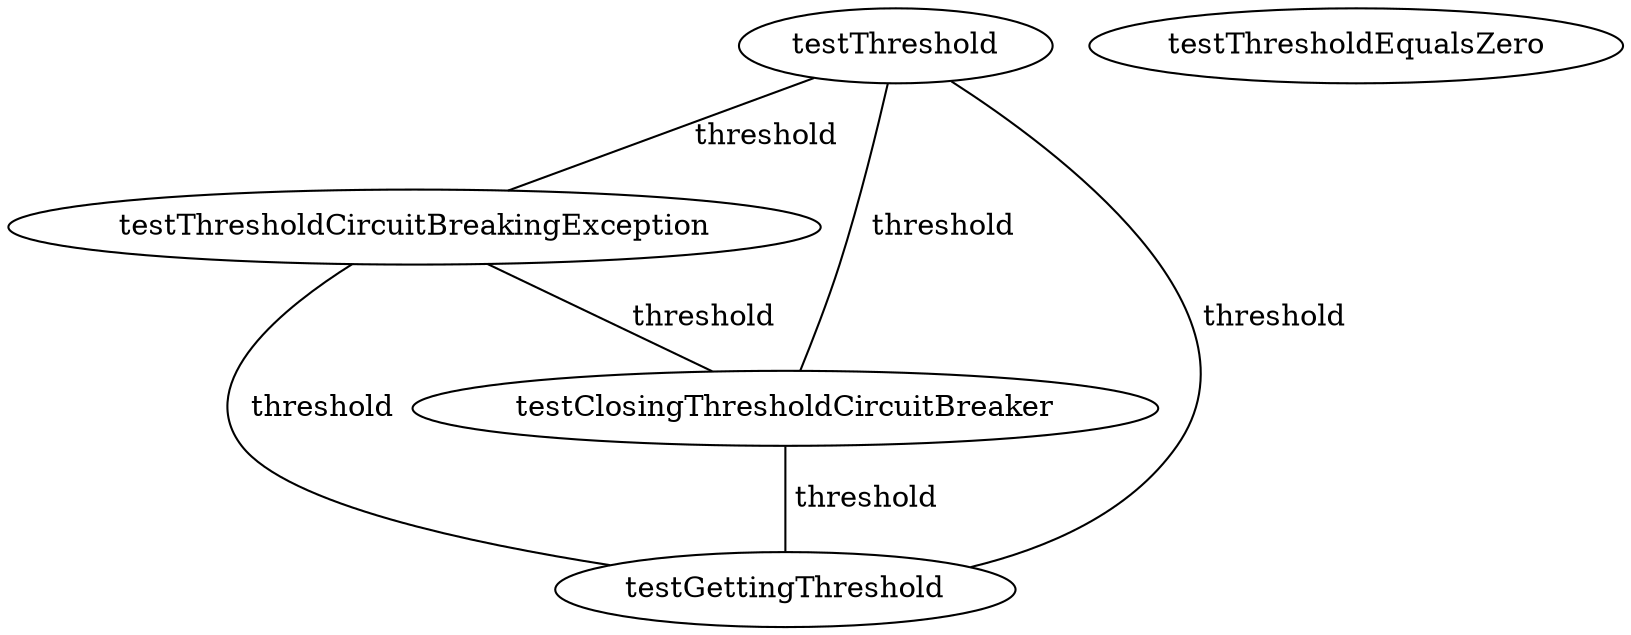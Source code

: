 digraph G {
testThreshold;
testThresholdEqualsZero;
testThresholdCircuitBreakingException;
testClosingThresholdCircuitBreaker;
testGettingThreshold;
testThreshold -> testThresholdCircuitBreakingException [label=" threshold", dir=none];
testThreshold -> testClosingThresholdCircuitBreaker [label=" threshold", dir=none];
testThreshold -> testGettingThreshold [label=" threshold", dir=none];
testThresholdCircuitBreakingException -> testClosingThresholdCircuitBreaker [label=" threshold", dir=none];
testThresholdCircuitBreakingException -> testGettingThreshold [label=" threshold", dir=none];
testClosingThresholdCircuitBreaker -> testGettingThreshold [label=" threshold", dir=none];
}